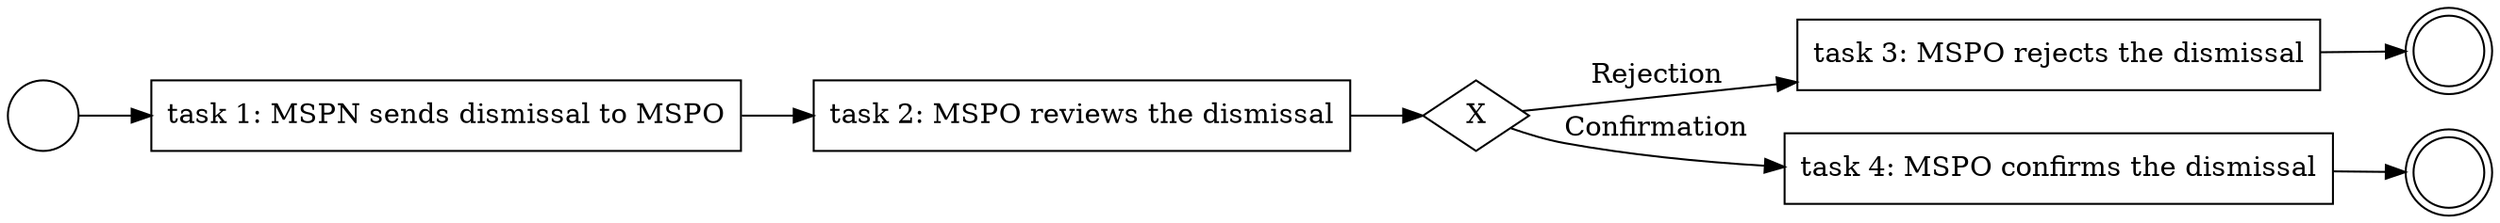 digraph {
rankdir=LR;
start_1[shape=circle label=""];
"task 1: MSPN sends dismissal to MSPO"[shape=rectangle];
"task 2: MSPO reviews the dismissal"[shape=rectangle];
seg_1[shape=diamond label="X"];
"task 3: MSPO rejects the dismissal"[shape=rectangle];
"task 4: MSPO confirms the dismissal"[shape=rectangle];
end_1[shape=doublecircle label=""];
end_2[shape=doublecircle label=""];
start_1 -> "task 1: MSPN sends dismissal to MSPO";
"task 1: MSPN sends dismissal to MSPO" -> "task 2: MSPO reviews the dismissal";
"task 2: MSPO reviews the dismissal" -> seg_1;
seg_1 -> "task 3: MSPO rejects the dismissal"[label="Rejection"];
seg_1 -> "task 4: MSPO confirms the dismissal"[label="Confirmation"];
"task 3: MSPO rejects the dismissal" -> end_1;
"task 4: MSPO confirms the dismissal" -> end_2;
}